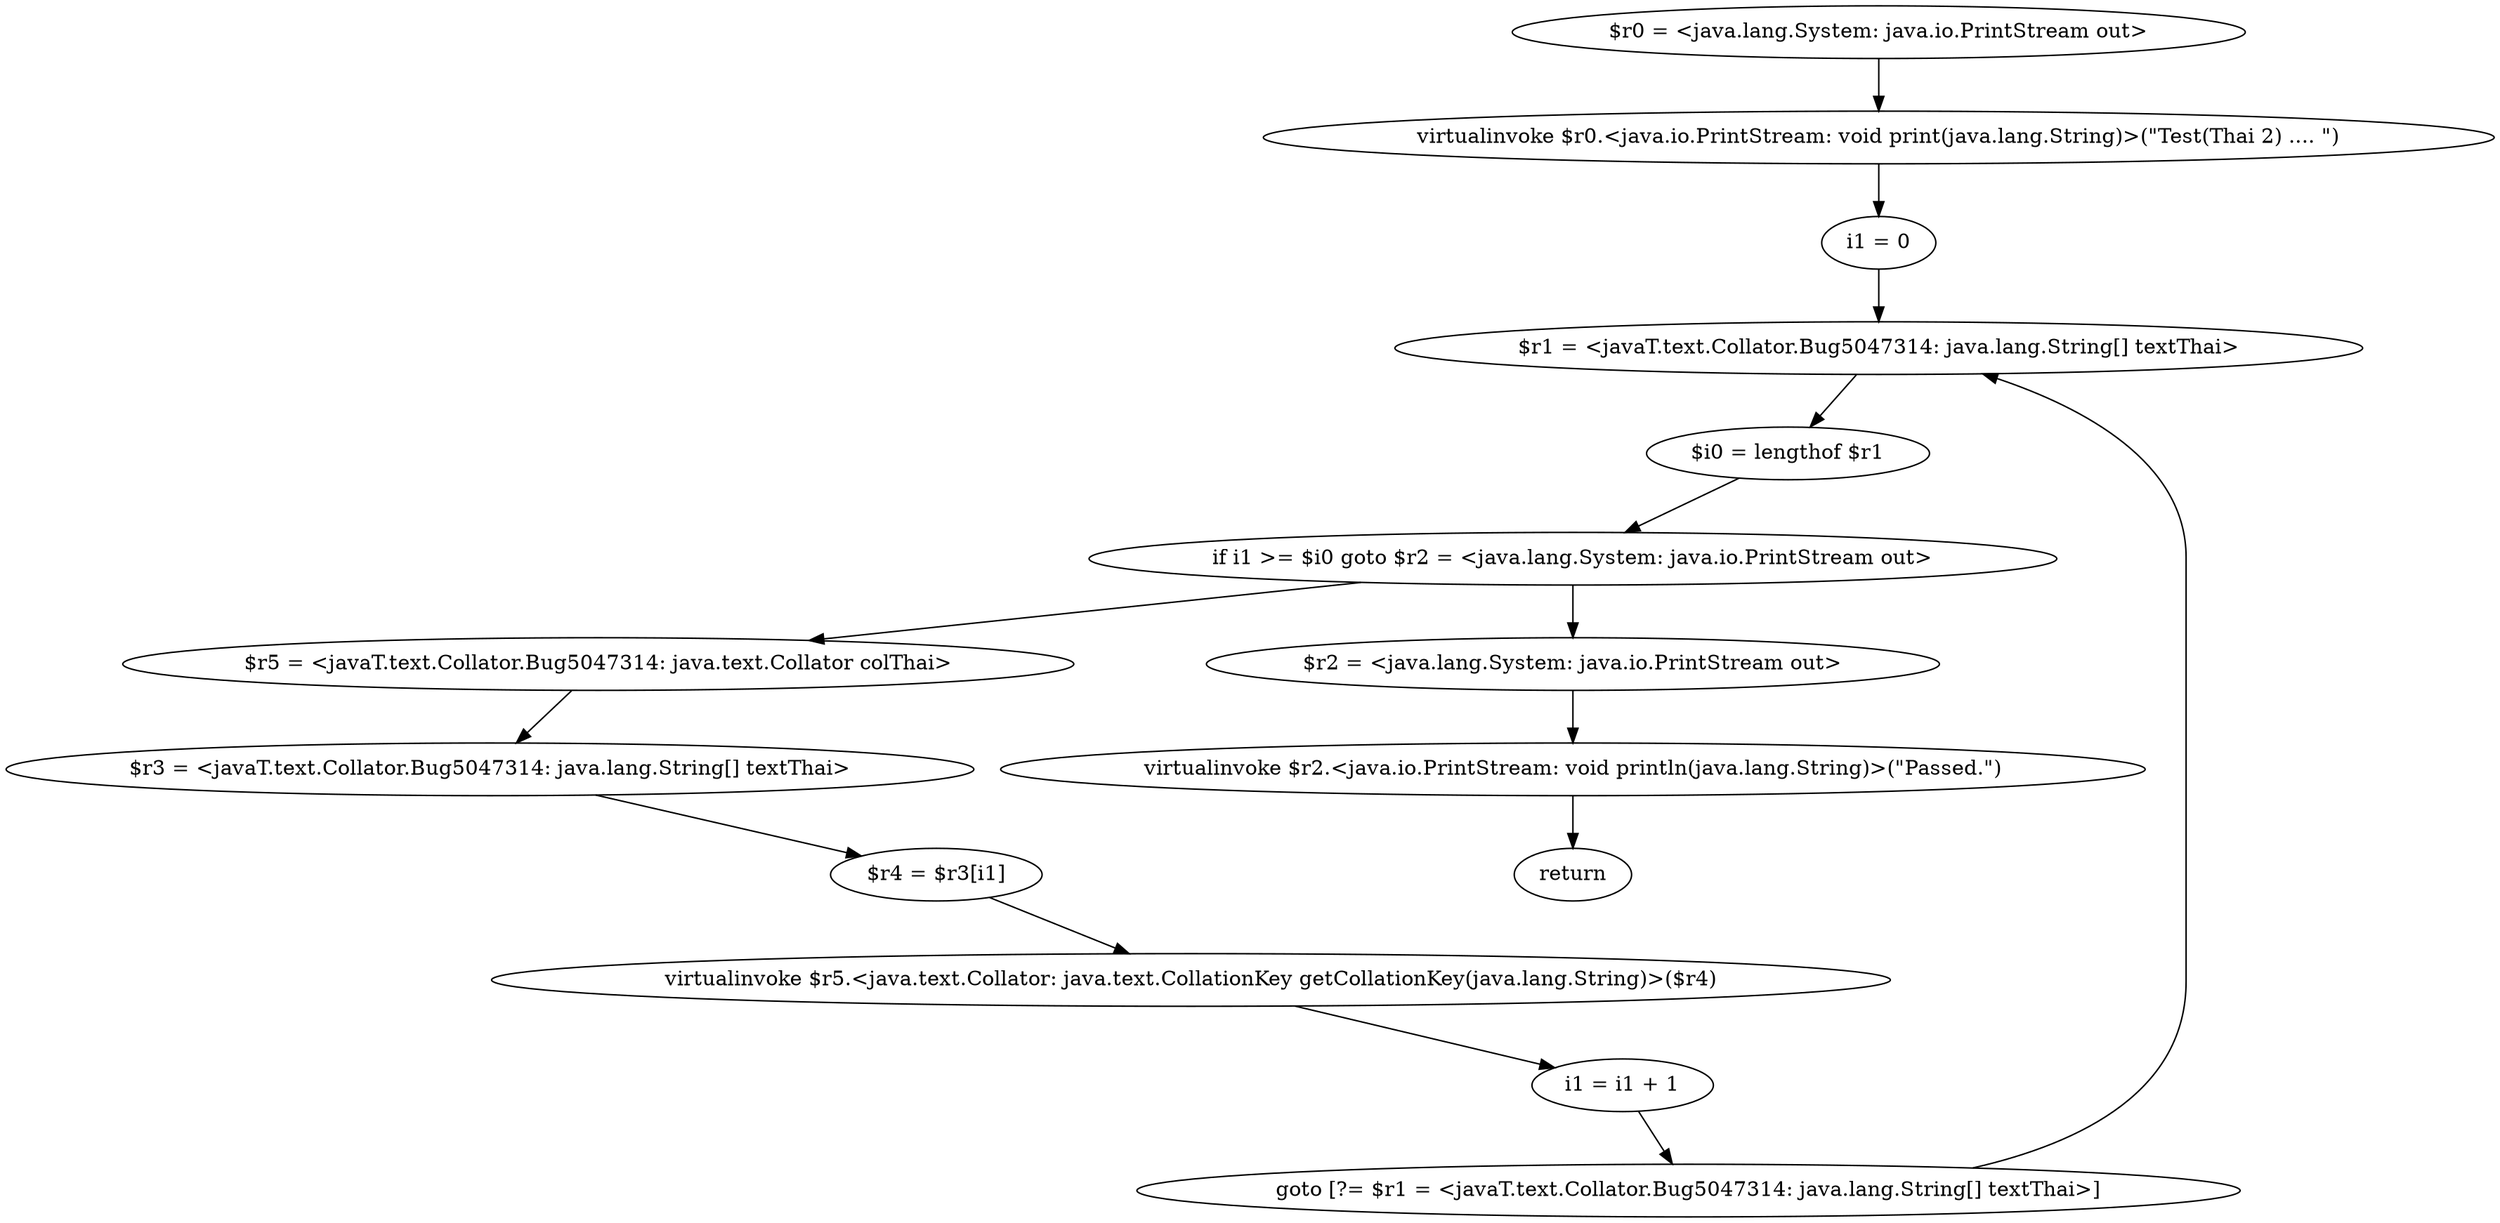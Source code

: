 digraph "unitGraph" {
    "$r0 = <java.lang.System: java.io.PrintStream out>"
    "virtualinvoke $r0.<java.io.PrintStream: void print(java.lang.String)>(\"Test(Thai 2) .... \")"
    "i1 = 0"
    "$r1 = <javaT.text.Collator.Bug5047314: java.lang.String[] textThai>"
    "$i0 = lengthof $r1"
    "if i1 >= $i0 goto $r2 = <java.lang.System: java.io.PrintStream out>"
    "$r5 = <javaT.text.Collator.Bug5047314: java.text.Collator colThai>"
    "$r3 = <javaT.text.Collator.Bug5047314: java.lang.String[] textThai>"
    "$r4 = $r3[i1]"
    "virtualinvoke $r5.<java.text.Collator: java.text.CollationKey getCollationKey(java.lang.String)>($r4)"
    "i1 = i1 + 1"
    "goto [?= $r1 = <javaT.text.Collator.Bug5047314: java.lang.String[] textThai>]"
    "$r2 = <java.lang.System: java.io.PrintStream out>"
    "virtualinvoke $r2.<java.io.PrintStream: void println(java.lang.String)>(\"Passed.\")"
    "return"
    "$r0 = <java.lang.System: java.io.PrintStream out>"->"virtualinvoke $r0.<java.io.PrintStream: void print(java.lang.String)>(\"Test(Thai 2) .... \")";
    "virtualinvoke $r0.<java.io.PrintStream: void print(java.lang.String)>(\"Test(Thai 2) .... \")"->"i1 = 0";
    "i1 = 0"->"$r1 = <javaT.text.Collator.Bug5047314: java.lang.String[] textThai>";
    "$r1 = <javaT.text.Collator.Bug5047314: java.lang.String[] textThai>"->"$i0 = lengthof $r1";
    "$i0 = lengthof $r1"->"if i1 >= $i0 goto $r2 = <java.lang.System: java.io.PrintStream out>";
    "if i1 >= $i0 goto $r2 = <java.lang.System: java.io.PrintStream out>"->"$r5 = <javaT.text.Collator.Bug5047314: java.text.Collator colThai>";
    "if i1 >= $i0 goto $r2 = <java.lang.System: java.io.PrintStream out>"->"$r2 = <java.lang.System: java.io.PrintStream out>";
    "$r5 = <javaT.text.Collator.Bug5047314: java.text.Collator colThai>"->"$r3 = <javaT.text.Collator.Bug5047314: java.lang.String[] textThai>";
    "$r3 = <javaT.text.Collator.Bug5047314: java.lang.String[] textThai>"->"$r4 = $r3[i1]";
    "$r4 = $r3[i1]"->"virtualinvoke $r5.<java.text.Collator: java.text.CollationKey getCollationKey(java.lang.String)>($r4)";
    "virtualinvoke $r5.<java.text.Collator: java.text.CollationKey getCollationKey(java.lang.String)>($r4)"->"i1 = i1 + 1";
    "i1 = i1 + 1"->"goto [?= $r1 = <javaT.text.Collator.Bug5047314: java.lang.String[] textThai>]";
    "goto [?= $r1 = <javaT.text.Collator.Bug5047314: java.lang.String[] textThai>]"->"$r1 = <javaT.text.Collator.Bug5047314: java.lang.String[] textThai>";
    "$r2 = <java.lang.System: java.io.PrintStream out>"->"virtualinvoke $r2.<java.io.PrintStream: void println(java.lang.String)>(\"Passed.\")";
    "virtualinvoke $r2.<java.io.PrintStream: void println(java.lang.String)>(\"Passed.\")"->"return";
}
